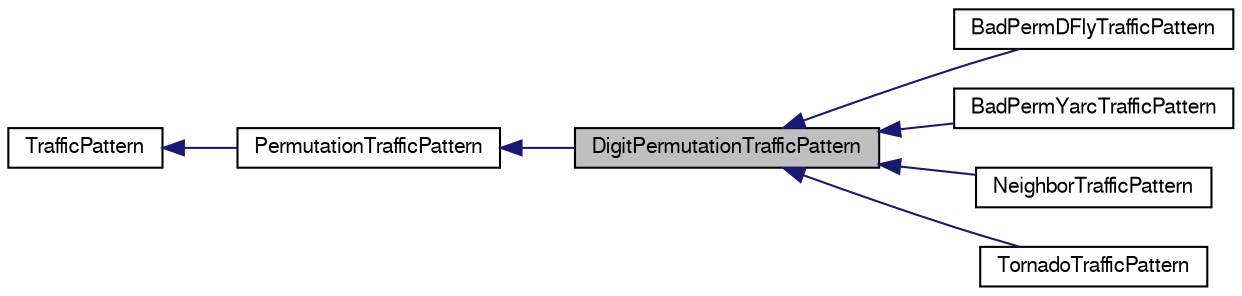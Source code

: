 digraph G
{
  bgcolor="transparent";
  edge [fontname="FreeSans",fontsize="10",labelfontname="FreeSans",labelfontsize="10"];
  node [fontname="FreeSans",fontsize="10",shape=record];
  rankdir=LR;
  Node1 [label="DigitPermutationTrafficPattern",height=0.2,width=0.4,color="black", fillcolor="grey75", style="filled" fontcolor="black"];
  Node2 -> Node1 [dir=back,color="midnightblue",fontsize="10",style="solid",fontname="FreeSans"];
  Node2 [label="PermutationTrafficPattern",height=0.2,width=0.4,color="black",URL="$classPermutationTrafficPattern.html"];
  Node3 -> Node2 [dir=back,color="midnightblue",fontsize="10",style="solid",fontname="FreeSans"];
  Node3 [label="TrafficPattern",height=0.2,width=0.4,color="black",URL="$classTrafficPattern.html"];
  Node1 -> Node4 [dir=back,color="midnightblue",fontsize="10",style="solid",fontname="FreeSans"];
  Node4 [label="BadPermDFlyTrafficPattern",height=0.2,width=0.4,color="black",URL="$classBadPermDFlyTrafficPattern.html"];
  Node1 -> Node5 [dir=back,color="midnightblue",fontsize="10",style="solid",fontname="FreeSans"];
  Node5 [label="BadPermYarcTrafficPattern",height=0.2,width=0.4,color="black",URL="$classBadPermYarcTrafficPattern.html"];
  Node1 -> Node6 [dir=back,color="midnightblue",fontsize="10",style="solid",fontname="FreeSans"];
  Node6 [label="NeighborTrafficPattern",height=0.2,width=0.4,color="black",URL="$classNeighborTrafficPattern.html"];
  Node1 -> Node7 [dir=back,color="midnightblue",fontsize="10",style="solid",fontname="FreeSans"];
  Node7 [label="TornadoTrafficPattern",height=0.2,width=0.4,color="black",URL="$classTornadoTrafficPattern.html"];
}
